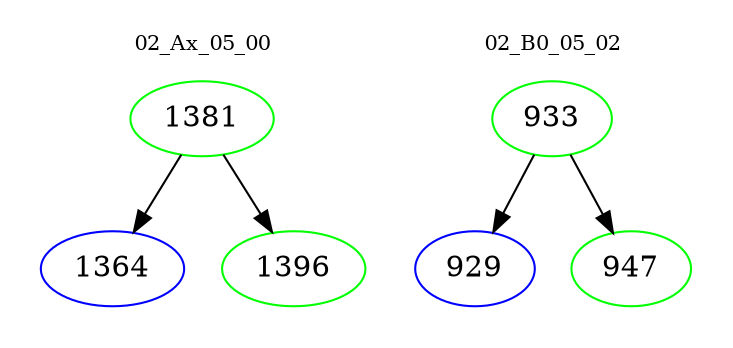 digraph{
subgraph cluster_0 {
color = white
label = "02_Ax_05_00";
fontsize=10;
T0_1381 [label="1381", color="green"]
T0_1381 -> T0_1364 [color="black"]
T0_1364 [label="1364", color="blue"]
T0_1381 -> T0_1396 [color="black"]
T0_1396 [label="1396", color="green"]
}
subgraph cluster_1 {
color = white
label = "02_B0_05_02";
fontsize=10;
T1_933 [label="933", color="green"]
T1_933 -> T1_929 [color="black"]
T1_929 [label="929", color="blue"]
T1_933 -> T1_947 [color="black"]
T1_947 [label="947", color="green"]
}
}
